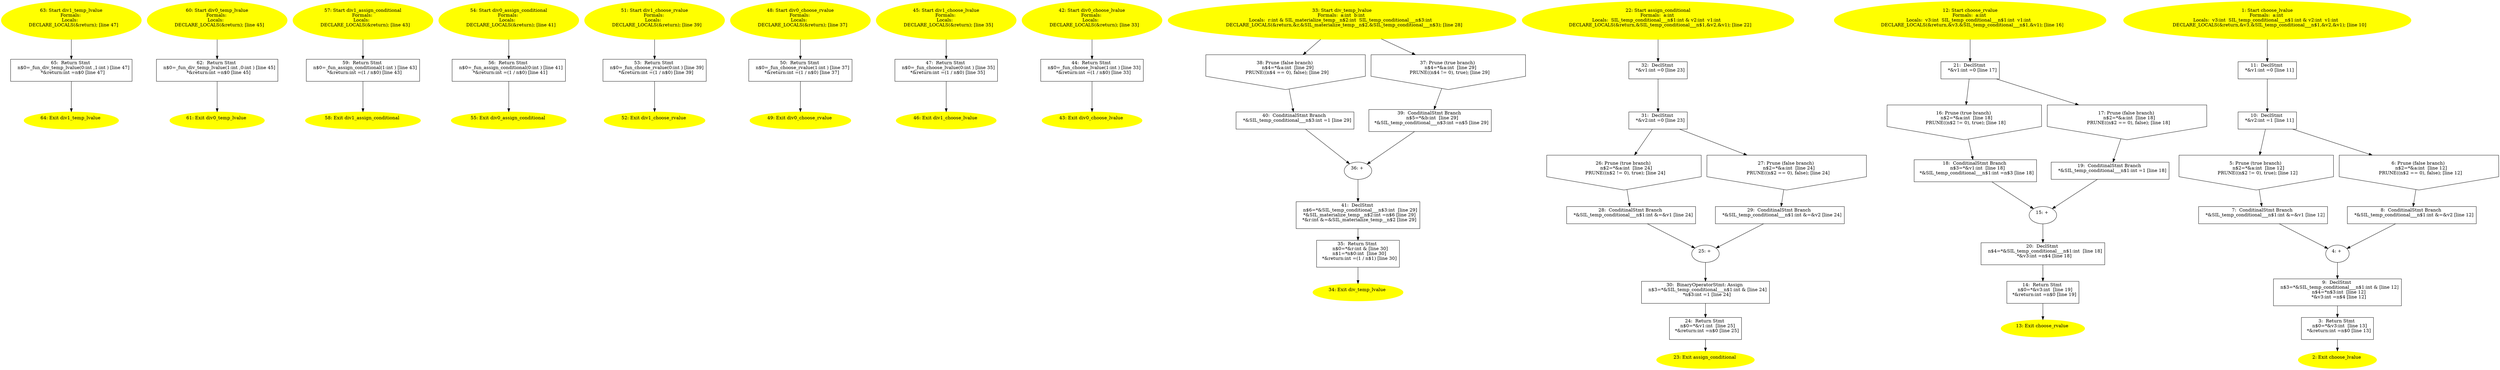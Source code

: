 /* @generated */
digraph iCFG {
65 [label="65:  Return Stmt \n   n$0=_fun_div_temp_lvalue(0:int ,1:int ) [line 47]\n  *&return:int =n$0 [line 47]\n " shape="box"]
	

	 65 -> 64 ;
64 [label="64: Exit div1_temp_lvalue \n  " color=yellow style=filled]
	

63 [label="63: Start div1_temp_lvalue\nFormals: \nLocals:  \n   DECLARE_LOCALS(&return); [line 47]\n " color=yellow style=filled]
	

	 63 -> 65 ;
62 [label="62:  Return Stmt \n   n$0=_fun_div_temp_lvalue(1:int ,0:int ) [line 45]\n  *&return:int =n$0 [line 45]\n " shape="box"]
	

	 62 -> 61 ;
61 [label="61: Exit div0_temp_lvalue \n  " color=yellow style=filled]
	

60 [label="60: Start div0_temp_lvalue\nFormals: \nLocals:  \n   DECLARE_LOCALS(&return); [line 45]\n " color=yellow style=filled]
	

	 60 -> 62 ;
59 [label="59:  Return Stmt \n   n$0=_fun_assign_conditional(1:int ) [line 43]\n  *&return:int =(1 / n$0) [line 43]\n " shape="box"]
	

	 59 -> 58 ;
58 [label="58: Exit div1_assign_conditional \n  " color=yellow style=filled]
	

57 [label="57: Start div1_assign_conditional\nFormals: \nLocals:  \n   DECLARE_LOCALS(&return); [line 43]\n " color=yellow style=filled]
	

	 57 -> 59 ;
56 [label="56:  Return Stmt \n   n$0=_fun_assign_conditional(0:int ) [line 41]\n  *&return:int =(1 / n$0) [line 41]\n " shape="box"]
	

	 56 -> 55 ;
55 [label="55: Exit div0_assign_conditional \n  " color=yellow style=filled]
	

54 [label="54: Start div0_assign_conditional\nFormals: \nLocals:  \n   DECLARE_LOCALS(&return); [line 41]\n " color=yellow style=filled]
	

	 54 -> 56 ;
53 [label="53:  Return Stmt \n   n$0=_fun_choose_rvalue(0:int ) [line 39]\n  *&return:int =(1 / n$0) [line 39]\n " shape="box"]
	

	 53 -> 52 ;
52 [label="52: Exit div1_choose_rvalue \n  " color=yellow style=filled]
	

51 [label="51: Start div1_choose_rvalue\nFormals: \nLocals:  \n   DECLARE_LOCALS(&return); [line 39]\n " color=yellow style=filled]
	

	 51 -> 53 ;
50 [label="50:  Return Stmt \n   n$0=_fun_choose_rvalue(1:int ) [line 37]\n  *&return:int =(1 / n$0) [line 37]\n " shape="box"]
	

	 50 -> 49 ;
49 [label="49: Exit div0_choose_rvalue \n  " color=yellow style=filled]
	

48 [label="48: Start div0_choose_rvalue\nFormals: \nLocals:  \n   DECLARE_LOCALS(&return); [line 37]\n " color=yellow style=filled]
	

	 48 -> 50 ;
47 [label="47:  Return Stmt \n   n$0=_fun_choose_lvalue(0:int ) [line 35]\n  *&return:int =(1 / n$0) [line 35]\n " shape="box"]
	

	 47 -> 46 ;
46 [label="46: Exit div1_choose_lvalue \n  " color=yellow style=filled]
	

45 [label="45: Start div1_choose_lvalue\nFormals: \nLocals:  \n   DECLARE_LOCALS(&return); [line 35]\n " color=yellow style=filled]
	

	 45 -> 47 ;
44 [label="44:  Return Stmt \n   n$0=_fun_choose_lvalue(1:int ) [line 33]\n  *&return:int =(1 / n$0) [line 33]\n " shape="box"]
	

	 44 -> 43 ;
43 [label="43: Exit div0_choose_lvalue \n  " color=yellow style=filled]
	

42 [label="42: Start div0_choose_lvalue\nFormals: \nLocals:  \n   DECLARE_LOCALS(&return); [line 33]\n " color=yellow style=filled]
	

	 42 -> 44 ;
41 [label="41:  DeclStmt \n   n$6=*&SIL_temp_conditional___n$3:int  [line 29]\n  *&SIL_materialize_temp__n$2:int =n$6 [line 29]\n  *&r:int &=&SIL_materialize_temp__n$2 [line 29]\n " shape="box"]
	

	 41 -> 35 ;
40 [label="40:  ConditinalStmt Branch \n   *&SIL_temp_conditional___n$3:int =1 [line 29]\n " shape="box"]
	

	 40 -> 36 ;
39 [label="39:  ConditinalStmt Branch \n   n$5=*&b:int  [line 29]\n  *&SIL_temp_conditional___n$3:int =n$5 [line 29]\n " shape="box"]
	

	 39 -> 36 ;
38 [label="38: Prune (false branch) \n   n$4=*&a:int  [line 29]\n  PRUNE((n$4 == 0), false); [line 29]\n " shape="invhouse"]
	

	 38 -> 40 ;
37 [label="37: Prune (true branch) \n   n$4=*&a:int  [line 29]\n  PRUNE((n$4 != 0), true); [line 29]\n " shape="invhouse"]
	

	 37 -> 39 ;
36 [label="36: + \n  " ]
	

	 36 -> 41 ;
35 [label="35:  Return Stmt \n   n$0=*&r:int & [line 30]\n  n$1=*n$0:int  [line 30]\n  *&return:int =(1 / n$1) [line 30]\n " shape="box"]
	

	 35 -> 34 ;
34 [label="34: Exit div_temp_lvalue \n  " color=yellow style=filled]
	

33 [label="33: Start div_temp_lvalue\nFormals:  a:int  b:int \nLocals:  r:int & SIL_materialize_temp__n$2:int  SIL_temp_conditional___n$3:int  \n   DECLARE_LOCALS(&return,&r,&SIL_materialize_temp__n$2,&SIL_temp_conditional___n$3); [line 28]\n " color=yellow style=filled]
	

	 33 -> 37 ;
	 33 -> 38 ;
32 [label="32:  DeclStmt \n   *&v1:int =0 [line 23]\n " shape="box"]
	

	 32 -> 31 ;
31 [label="31:  DeclStmt \n   *&v2:int =0 [line 23]\n " shape="box"]
	

	 31 -> 26 ;
	 31 -> 27 ;
30 [label="30:  BinaryOperatorStmt: Assign \n   n$3=*&SIL_temp_conditional___n$1:int & [line 24]\n  *n$3:int =1 [line 24]\n " shape="box"]
	

	 30 -> 24 ;
29 [label="29:  ConditinalStmt Branch \n   *&SIL_temp_conditional___n$1:int &=&v2 [line 24]\n " shape="box"]
	

	 29 -> 25 ;
28 [label="28:  ConditinalStmt Branch \n   *&SIL_temp_conditional___n$1:int &=&v1 [line 24]\n " shape="box"]
	

	 28 -> 25 ;
27 [label="27: Prune (false branch) \n   n$2=*&a:int  [line 24]\n  PRUNE((n$2 == 0), false); [line 24]\n " shape="invhouse"]
	

	 27 -> 29 ;
26 [label="26: Prune (true branch) \n   n$2=*&a:int  [line 24]\n  PRUNE((n$2 != 0), true); [line 24]\n " shape="invhouse"]
	

	 26 -> 28 ;
25 [label="25: + \n  " ]
	

	 25 -> 30 ;
24 [label="24:  Return Stmt \n   n$0=*&v1:int  [line 25]\n  *&return:int =n$0 [line 25]\n " shape="box"]
	

	 24 -> 23 ;
23 [label="23: Exit assign_conditional \n  " color=yellow style=filled]
	

22 [label="22: Start assign_conditional\nFormals:  a:int \nLocals:  SIL_temp_conditional___n$1:int & v2:int  v1:int  \n   DECLARE_LOCALS(&return,&SIL_temp_conditional___n$1,&v2,&v1); [line 22]\n " color=yellow style=filled]
	

	 22 -> 32 ;
21 [label="21:  DeclStmt \n   *&v1:int =0 [line 17]\n " shape="box"]
	

	 21 -> 16 ;
	 21 -> 17 ;
20 [label="20:  DeclStmt \n   n$4=*&SIL_temp_conditional___n$1:int  [line 18]\n  *&v3:int =n$4 [line 18]\n " shape="box"]
	

	 20 -> 14 ;
19 [label="19:  ConditinalStmt Branch \n   *&SIL_temp_conditional___n$1:int =1 [line 18]\n " shape="box"]
	

	 19 -> 15 ;
18 [label="18:  ConditinalStmt Branch \n   n$3=*&v1:int  [line 18]\n  *&SIL_temp_conditional___n$1:int =n$3 [line 18]\n " shape="box"]
	

	 18 -> 15 ;
17 [label="17: Prune (false branch) \n   n$2=*&a:int  [line 18]\n  PRUNE((n$2 == 0), false); [line 18]\n " shape="invhouse"]
	

	 17 -> 19 ;
16 [label="16: Prune (true branch) \n   n$2=*&a:int  [line 18]\n  PRUNE((n$2 != 0), true); [line 18]\n " shape="invhouse"]
	

	 16 -> 18 ;
15 [label="15: + \n  " ]
	

	 15 -> 20 ;
14 [label="14:  Return Stmt \n   n$0=*&v3:int  [line 19]\n  *&return:int =n$0 [line 19]\n " shape="box"]
	

	 14 -> 13 ;
13 [label="13: Exit choose_rvalue \n  " color=yellow style=filled]
	

12 [label="12: Start choose_rvalue\nFormals:  a:int \nLocals:  v3:int  SIL_temp_conditional___n$1:int  v1:int  \n   DECLARE_LOCALS(&return,&v3,&SIL_temp_conditional___n$1,&v1); [line 16]\n " color=yellow style=filled]
	

	 12 -> 21 ;
11 [label="11:  DeclStmt \n   *&v1:int =0 [line 11]\n " shape="box"]
	

	 11 -> 10 ;
10 [label="10:  DeclStmt \n   *&v2:int =1 [line 11]\n " shape="box"]
	

	 10 -> 5 ;
	 10 -> 6 ;
9 [label="9:  DeclStmt \n   n$3=*&SIL_temp_conditional___n$1:int & [line 12]\n  n$4=*n$3:int  [line 12]\n  *&v3:int =n$4 [line 12]\n " shape="box"]
	

	 9 -> 3 ;
8 [label="8:  ConditinalStmt Branch \n   *&SIL_temp_conditional___n$1:int &=&v2 [line 12]\n " shape="box"]
	

	 8 -> 4 ;
7 [label="7:  ConditinalStmt Branch \n   *&SIL_temp_conditional___n$1:int &=&v1 [line 12]\n " shape="box"]
	

	 7 -> 4 ;
6 [label="6: Prune (false branch) \n   n$2=*&a:int  [line 12]\n  PRUNE((n$2 == 0), false); [line 12]\n " shape="invhouse"]
	

	 6 -> 8 ;
5 [label="5: Prune (true branch) \n   n$2=*&a:int  [line 12]\n  PRUNE((n$2 != 0), true); [line 12]\n " shape="invhouse"]
	

	 5 -> 7 ;
4 [label="4: + \n  " ]
	

	 4 -> 9 ;
3 [label="3:  Return Stmt \n   n$0=*&v3:int  [line 13]\n  *&return:int =n$0 [line 13]\n " shape="box"]
	

	 3 -> 2 ;
2 [label="2: Exit choose_lvalue \n  " color=yellow style=filled]
	

1 [label="1: Start choose_lvalue\nFormals:  a:int \nLocals:  v3:int  SIL_temp_conditional___n$1:int & v2:int  v1:int  \n   DECLARE_LOCALS(&return,&v3,&SIL_temp_conditional___n$1,&v2,&v1); [line 10]\n " color=yellow style=filled]
	

	 1 -> 11 ;
}
